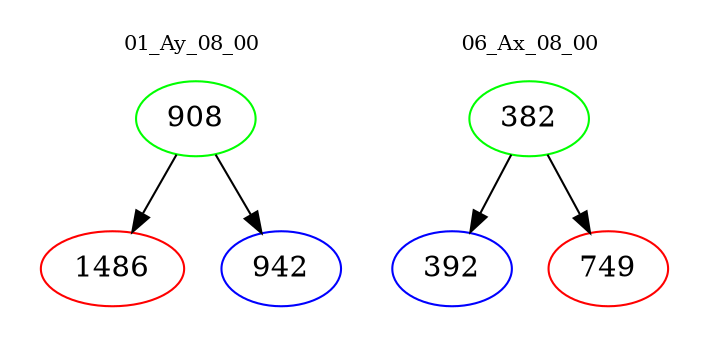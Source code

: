 digraph{
subgraph cluster_0 {
color = white
label = "01_Ay_08_00";
fontsize=10;
T0_908 [label="908", color="green"]
T0_908 -> T0_1486 [color="black"]
T0_1486 [label="1486", color="red"]
T0_908 -> T0_942 [color="black"]
T0_942 [label="942", color="blue"]
}
subgraph cluster_1 {
color = white
label = "06_Ax_08_00";
fontsize=10;
T1_382 [label="382", color="green"]
T1_382 -> T1_392 [color="black"]
T1_392 [label="392", color="blue"]
T1_382 -> T1_749 [color="black"]
T1_749 [label="749", color="red"]
}
}
